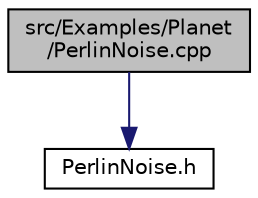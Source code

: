 digraph "src/Examples/Planet/PerlinNoise.cpp"
{
  edge [fontname="Helvetica",fontsize="10",labelfontname="Helvetica",labelfontsize="10"];
  node [fontname="Helvetica",fontsize="10",shape=record];
  Node1 [label="src/Examples/Planet\l/PerlinNoise.cpp",height=0.2,width=0.4,color="black", fillcolor="grey75", style="filled" fontcolor="black"];
  Node1 -> Node2 [color="midnightblue",fontsize="10",style="solid",fontname="Helvetica"];
  Node2 [label="PerlinNoise.h",height=0.2,width=0.4,color="black", fillcolor="white", style="filled",URL="$_examples_2_planet_2_perlin_noise_8h.html"];
}
